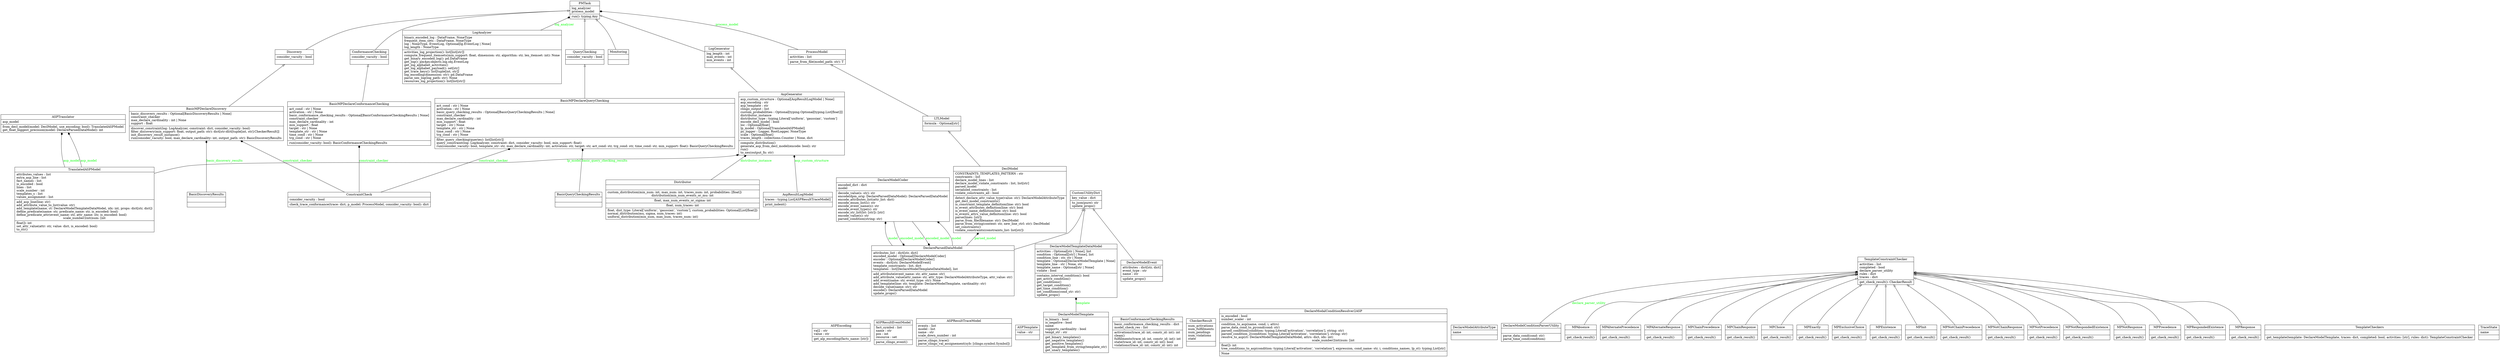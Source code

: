 digraph "classes" {
rankdir=BT
charset="utf-8"
"src.declare4py.pm_tasks.log_generation.asp.asp_utils.asp_encoding.ASPEncoding" [color="black", fontcolor="black", label="{ASPEncoding|val2 : str\lvalue : str\l|get_alp_encoding(facts_name: [str])\l}", shape="record", style="solid"];
"src.declare4py.pm_tasks.log_generation.asp.asp_utils.asp_result_parser.ASPResultEventModel" [color="black", fontcolor="black", label="{ASPResultEventModel|fact_symbol : list\lname : str\lpos : int\lresource : set\l|parse_clingo_event()\l}", shape="record", style="solid"];
"src.declare4py.pm_tasks.log_generation.asp.asp_utils.asp_result_parser.ASPResultTraceModel" [color="black", fontcolor="black", label="{ASPResultTraceModel|events : list\lmodel : list\lname : str\lscale_down_number : int\l|parse_clingo_trace()\lparse_clingo_val_assignement(syb: [clingo.symbol.Symbol])\l}", shape="record", style="solid"];
"src.declare4py.pm_tasks.log_generation.asp.asp_utils.asp_template.ASPTemplate" [color="black", fontcolor="black", label="{ASPTemplate|value : str\l|}", shape="record", style="solid"];
"src.declare4py.pm_tasks.log_generation.asp.asp_translator.asp_translator.ASPTranslator" [color="black", fontcolor="black", label="{ASPTranslator|asp_model\l|from_decl_model(model: DeclModel, use_encoding: bool): TranslatedASPModel\lget_float_biggest_precision(model: DeclareParsedDataModel): int\l}", shape="record", style="solid"];
"src.declare4py.pm_tasks.log_generation.asp.asp_generator.AspGenerator" [color="black", fontcolor="black", label="{AspGenerator|asp_custom_structure : Optional[AspResultLogModel \| None]\lasp_encoding : str\lasp_template : str\lclingo_output : list\lcustom_probabilities : Optional[typing.Optional[typing.List[float]]]\ldistributor_instance\ldistributor_type : typing.Literal['uniform', 'gaussian', 'custom']\lencode_decl_model : bool\lloc : Optional[float]\llp_model : Optional[TranslatedASPModel]\lpy_logger : Logger, RootLogger, NoneType\lscale : Optional[float]\ltraces_length : collections.Counter \| None, dict\l|compute_distribution()\lgenerate_asp_from_decl_model(encode: bool): str\lrun()\lto_xes(output_fn: str)\l}", shape="record", style="solid"];
"src.declare4py.pm_tasks.log_generation.asp.asp_utils.asp_result_parser.AspResultLogModel" [color="black", fontcolor="black", label="{AspResultLogModel|traces : typing.List[ASPResultTraceModel]\l|print_indent()\l}", shape="record", style="solid"];
"src.declare4py.pm_tasks.basic_conformance_check.basic_conformance_checking_results.BasicConformanceCheckingResults" [color="black", fontcolor="black", label="{BasicConformanceCheckingResults|basic_conformance_checking_results : dict\lmodel_check_res : list\l|activations(trace_id: int, constr_id: int): int\lclean()\lfulfillments(trace_id: int, constr_id: int): int\lstate(trace_id: int, constr_id: int): bool\lviolations(trace_id: int, constr_id: int): int\l}", shape="record", style="solid"];
"src.declare4py.pm_tasks.basic_model_discovery.basic_mp_declare_discovery.BasicDiscoveryResults" [color="black", fontcolor="black", label="{BasicDiscoveryResults|\l|}", shape="record", style="solid"];
"src.declare4py.pm_tasks.basic_conformance_check.basic_mp_declare_conformance_checking.BasicMPDeclareConformanceChecking" [color="black", fontcolor="black", label="{BasicMPDeclareConformanceChecking|act_cond : str \| None\lactivation : str \| None\lbasic_conformance_checking_results : Optional[BasicConformanceCheckingResults \| None]\lconstraint_checker\lmax_declare_cardinality : int\lmin_support : float\ltarget : str \| None\ltemplate_str : str \| None\ltime_cond : str \| None\ltrg_cond : str \| None\l|run(consider_vacuity: bool): BasicConformanceCheckingResults\l}", shape="record", style="solid"];
"src.declare4py.pm_tasks.basic_model_discovery.basic_mp_declare_discovery.BasicMPDeclareDiscovery" [color="black", fontcolor="black", label="{BasicMPDeclareDiscovery|basic_discovery_results : Optional[BasicDiscoveryResults \| None]\lconstraint_checker\lmax_declare_cardinality : int \| None\lsupport : float\l|discover_constraint(log: LogAnalyzer, constraint: dict, consider_vacuity: bool)\lfilter_discovery(min_support: float, output_path: str): dict[str:dict[tuple[int, str]:CheckerResult]]\linit_discovery_result_instance()\lrun(consider_vacuity: bool, max_declare_cardinality: int, output_path: str): BasicDiscoveryResults\l}", shape="record", style="solid"];
"src.declare4py.pm_tasks.basic_query_checking.basic_mp_declare_query_checking.BasicMPDeclareQueryChecking" [color="black", fontcolor="black", label="{BasicMPDeclareQueryChecking|act_cond : str \| None\lactivation : str \| None\lbasic_query_checking_results : Optional[BasicQueryCheckingResults \| None]\lconstraint_checker\lmax_declare_cardinality : int\lmin_support : float\ltarget : str \| None\ltemplate_str : str \| None\ltime_cond : str \| None\ltrg_cond : str \| None\l|filter_query_checking(queries): list[list[str]]\lquery_constraint(log: LogAnalyzer, constraint: dict, consider_vacuity: bool, min_support: float)\lrun(consider_vacuity: bool, template_str: str, max_declare_cardinality: int, activation: str, target: str, act_cond: str, trg_cond: str, time_cond: str, min_support: float): BasicQueryCheckingResults\l}", shape="record", style="solid"];
"src.declare4py.pm_tasks.basic_query_checking.basic_mp_declare_query_checking.BasicQueryCheckingResults" [color="black", fontcolor="black", label="{BasicQueryCheckingResults|\l|}", shape="record", style="solid"];
"src.declare4py.utility.template_checkers.checker_result.CheckerResult" [color="black", fontcolor="black", label="{CheckerResult|num_activations\lnum_fulfillments\lnum_pendings\lnum_violations\lstate\l|}", shape="record", style="solid"];
"src.declare4py.pm_tasks.conf_checking.ConformanceChecking" [color="black", fontcolor="black", label="{ConformanceChecking|consider_vacuity : bool\l|}", shape="record", style="solid"];
"src.declare4py.utility.template_checkers.constraint_checker.ConstraintCheck" [color="black", fontcolor="black", label="{ConstraintCheck|consider_vacuity : bool\l|check_trace_conformance(trace: dict, p_model: ProcessModel, consider_vacuity: bool): dict\l}", shape="record", style="solid"];
"src.declare4py.utility.custom_utility_dict.CustomUtilityDict" [color="black", fontcolor="black", label="{CustomUtilityDict|key_value : dict\l|to_json(pure): str\lupdate_props()\l}", shape="record", style="solid"];
"src.declare4py.process_models.decl_model.DeclModel" [color="black", fontcolor="black", label="{DeclModel|CONSTRAINTS_TEMPLATES_PATTERN : str\lconstraints : list\ldeclare_model_lines : list\ldeclare_model_violate_constraints : list, list[str]\lparsed_model\lserialized_constraints : list\lviolate_constraints_all : bool\l|detect_declare_attr_value_type(value: str): DeclareModelAttributeType\lget_decl_model_constraints()\lis_constraint_template_definition(line: str): bool\lis_event_attributes_definition(line: str): bool\lis_event_name_definition(line: str): bool\lis_events_attrs_value_definition(line: str): bool\lparse(lines: [str])\lparse_from_file(filename: str): DeclModel\lparse_from_string(content: str, new_line_ctrl: str): DeclModel\lset_constraints()\lviolate_constraints(constraints_list: list[str])\l}", shape="record", style="solid"];
"src.declare4py.pm_tasks.log_generation.asp.asp_translator.declare_constraint_resolver.DeclareModalConditionResolver2ASP" [color="black", fontcolor="black", label="{DeclareModalConditionResolver2ASP|is_encoded : bool\lnumber_scaler : int\l|condition_to_asp(name, cond, i, attrs)\lparse_data_cond_to_pycond(cond: str)\lparsed_condition(condition: typing.Literal['activation', 'correlation'], string: str)\lparsed_condition_2(condition: typing.Literal['activation', 'correlation'], string: str)\lresolve_to_asp(ct: DeclareModelTemplateDataModel, attrs: dict, idx: int)\lscale_number2int(num: [int | float]): int\ltree_conditions_to_asp(condition: typing.Literal['activation', 'correlation'], expression, cond_name: str, i, conditions_names, lp_st): typing.List[str] | None\l}", shape="record", style="solid"];
"src.declare4py.process_models.decl_model.DeclareModelAttributeType" [color="black", fontcolor="black", label="{DeclareModelAttributeType|name\l|}", shape="record", style="solid"];
"src.declare4py.process_models.decl_model.DeclareModelCoder" [color="black", fontcolor="black", label="{DeclareModelCoder|encoded_dict : dict\lmodel\l|decode_value(s: str): str\lencode(dpm_orig: DeclareParsedDataModel): DeclareParsedDataModel\lencode_attributes_list(attr_list: dict)\lencode_enum_list(s): str\lencode_event_name(s): str\lencode_event_type(s): str\lencode_str_list(lst: [str]): [str]\lencode_value(s): str\lparsed_condition(string: str)\l}", shape="record", style="solid"];
"src.declare4py.process_models.decl_model.DeclareModelConditionParserUtility" [color="black", fontcolor="black", label="{DeclareModelConditionParserUtility|\l|parse_data_cond(cond: str)\lparse_time_cond(condition)\l}", shape="record", style="solid"];
"src.declare4py.process_models.decl_model.DeclareModelEvent" [color="black", fontcolor="black", label="{DeclareModelEvent|attributes : dict[str, dict]\levent_type : str\lname : str\l|update_props()\l}", shape="record", style="solid"];
"src.declare4py.process_models.decl_model.DeclareModelTemplate" [color="black", fontcolor="black", label="{DeclareModelTemplate|is_binary : bool\lis_negative : bool\lname\lsupports_cardinality : bool\ltempl_str : str\l|get_binary_templates()\lget_negative_templates()\lget_positive_templates()\lget_template_from_string(template_str)\lget_unary_templates()\l}", shape="record", style="solid"];
"src.declare4py.process_models.decl_model.DeclareModelTemplateDataModel" [color="black", fontcolor="black", label="{DeclareModelTemplateDataModel|activities : Optional[str \| None], list\lcondition : Optional[[str] \| None], list\lcondition_line : str, str \| None\ltemplate : Optional[DeclareModelTemplate \| None]\ltemplate_line : str \| None, str\ltemplate_name : Optional[str \| None]\lviolate : bool\l|contains_interval_condition(): bool\lget_active_condition()\lget_conditions()\lget_target_condition()\lget_time_condition()\lset_conditions(cond_str: str)\lupdate_props()\l}", shape="record", style="solid"];
"src.declare4py.process_models.decl_model.DeclareParsedDataModel" [color="black", fontcolor="black", label="{DeclareParsedDataModel|attributes_list : dict[str, dict]\lencoded_model : Optional[DeclareModelCoder]\lencoder : Optional[DeclareModelCoder]\levents : dict[str, DeclareModelEvent]\ltemplate_constraints : list, dict\ltemplates : list[DeclareModelTemplateDataModel], list\l|add_attribute(event_name: str, attr_name: str)\ladd_attribute_value(attr_name: str, attr_type: DeclareModelAttributeType, attr_value: str)\ladd_event(name: str, event_type: str): None\ladd_template(line: str, template: DeclareModelTemplate, cardinality: str)\ldecode_value(name: str): str\lencode(): DeclareParsedDataModel\lupdate_props()\l}", shape="record", style="solid"];
"src.declare4py.pm_tasks.discovery.Discovery" [color="black", fontcolor="black", label="{Discovery|consider_vacuity : bool\l|}", shape="record", style="solid"];
"src.declare4py.pm_tasks.log_generation.asp.asp_utils.distribution.Distributor" [color="black", fontcolor="black", label="{Distributor|\l|custom_distribution(min_num: int, max_num: int, traces_num: int, probabilities: [float])\ldistribution(min_num_events_or_mu: int | float, max_num_events_or_sigma: int | float, num_traces: int | float, dist_type: Literal['uniform', 'gaussian', 'custom'], custom_probabilities: Optional[List[float]])\lnormal_distribution(mu, sigma, num_traces: int)\luniform_distribution(min_num, max_num, traces_num: int)\l}", shape="record", style="solid"];
"src.declare4py.process_models.ltl_model.LTLModel" [color="black", fontcolor="black", label="{LTLModel|formula : Optional[str]\l|}", shape="record", style="solid"];
"src.declare4py.pm_tasks.log_analyzer.LogAnalyzer" [color="black", fontcolor="black", label="{LogAnalyzer|binary_encoded_log : DataFrame, NoneType\lfrequent_item_sets : DataFrame, NoneType\llog : NoneType, EventLog, Optional[lg.EventLog \| None]\llog_length : NoneType\l|activities_log_projection(): list[list[str]]\lcompute_frequent_itemsets(min_support: float, dimension: str, algorithm: str, len_itemset: int): None\lget_binary_encoded_log(): pd.DataFrame\lget_log(): pm4py.objects.log.obj.EventLog\lget_log_alphabet_activities()\lget_log_alphabet_payload(): set[str]\lget_trace_keys(): list[tuple[int, str]]\llog_encoding(dimension: str): pd.DataFrame\lparse_xes_log(log_path: str): None\lresources_log_projection(): list[list[str]]\l}", shape="record", style="solid"];
"src.declare4py.pm_tasks.log_generation.log_generator.LogGenerator" [color="black", fontcolor="black", label="{LogGenerator|log_length : int\lmax_events : int\lmin_events : int\l|}", shape="record", style="solid"];
"src.declare4py.utility.template_checkers.template_checker.MPAbsence" [color="black", fontcolor="black", label="{MPAbsence|\l|get_check_result()\l}", shape="record", style="solid"];
"src.declare4py.utility.template_checkers.template_checker.MPAlternatePrecedence" [color="black", fontcolor="black", label="{MPAlternatePrecedence|\l|get_check_result()\l}", shape="record", style="solid"];
"src.declare4py.utility.template_checkers.template_checker.MPAlternateResponse" [color="black", fontcolor="black", label="{MPAlternateResponse|\l|get_check_result()\l}", shape="record", style="solid"];
"src.declare4py.utility.template_checkers.template_checker.MPChainPrecedence" [color="black", fontcolor="black", label="{MPChainPrecedence|\l|get_check_result()\l}", shape="record", style="solid"];
"src.declare4py.utility.template_checkers.template_checker.MPChainResponse" [color="black", fontcolor="black", label="{MPChainResponse|\l|get_check_result()\l}", shape="record", style="solid"];
"src.declare4py.utility.template_checkers.template_checker.MPChoice" [color="black", fontcolor="black", label="{MPChoice|\l|get_check_result()\l}", shape="record", style="solid"];
"src.declare4py.utility.template_checkers.template_checker.MPExactly" [color="black", fontcolor="black", label="{MPExactly|\l|get_check_result()\l}", shape="record", style="solid"];
"src.declare4py.utility.template_checkers.template_checker.MPExclusiveChoice" [color="black", fontcolor="black", label="{MPExclusiveChoice|\l|get_check_result()\l}", shape="record", style="solid"];
"src.declare4py.utility.template_checkers.template_checker.MPExistence" [color="black", fontcolor="black", label="{MPExistence|\l|get_check_result()\l}", shape="record", style="solid"];
"src.declare4py.utility.template_checkers.template_checker.MPInit" [color="black", fontcolor="black", label="{MPInit|\l|get_check_result()\l}", shape="record", style="solid"];
"src.declare4py.utility.template_checkers.template_checker.MPNotChainPrecedence" [color="black", fontcolor="black", label="{MPNotChainPrecedence|\l|get_check_result()\l}", shape="record", style="solid"];
"src.declare4py.utility.template_checkers.template_checker.MPNotChainResponse" [color="black", fontcolor="black", label="{MPNotChainResponse|\l|get_check_result()\l}", shape="record", style="solid"];
"src.declare4py.utility.template_checkers.template_checker.MPNotPrecedence" [color="black", fontcolor="black", label="{MPNotPrecedence|\l|get_check_result()\l}", shape="record", style="solid"];
"src.declare4py.utility.template_checkers.template_checker.MPNotRespondedExistence" [color="black", fontcolor="black", label="{MPNotRespondedExistence|\l|get_check_result()\l}", shape="record", style="solid"];
"src.declare4py.utility.template_checkers.template_checker.MPNotResponse" [color="black", fontcolor="black", label="{MPNotResponse|\l|get_check_result()\l}", shape="record", style="solid"];
"src.declare4py.utility.template_checkers.template_checker.MPPrecedence" [color="black", fontcolor="black", label="{MPPrecedence|\l|get_check_result()\l}", shape="record", style="solid"];
"src.declare4py.utility.template_checkers.template_checker.MPRespondedExistence" [color="black", fontcolor="black", label="{MPRespondedExistence|\l|get_check_result()\l}", shape="record", style="solid"];
"src.declare4py.utility.template_checkers.template_checker.MPResponse" [color="black", fontcolor="black", label="{MPResponse|\l|get_check_result()\l}", shape="record", style="solid"];
"src.declare4py.pm_tasks.monitoring.Monitoring" [color="black", fontcolor="black", label="{Monitoring|\l|}", shape="record", style="solid"];
"src.declare4py.pm_tasks.pm_task.PMTask" [color="black", fontcolor="black", label="{PMTask|log_analyzer\lprocess_model\l|run(): typing.Any\l}", shape="record", style="solid"];
"src.declare4py.process_models.process_model.ProcessModel" [color="black", fontcolor="black", label="{ProcessModel|activities : list\l|parse_from_file(model_path: str): T\l}", shape="record", style="solid"];
"src.declare4py.pm_tasks.query_checking.QueryChecking" [color="black", fontcolor="black", label="{QueryChecking|consider_vacuity : bool\l|}", shape="record", style="solid"];
"src.declare4py.utility.template_checkers.template_checker.TemplateCheckers" [color="black", fontcolor="black", label="{TemplateCheckers|\l|get_template(template: DeclareModelTemplate, traces: dict, completed: bool, activities: [str], rules: dict): TemplateConstraintChecker\l}", shape="record", style="solid"];
"src.declare4py.utility.template_checkers.template_checker.TemplateConstraintChecker" [color="black", fontcolor="black", label="{TemplateConstraintChecker|activities : list\lcompleted : bool\ldeclare_parser_utility\lrules : dict\ltraces : dict\l|get_check_result(): CheckerResult\l}", shape="record", style="solid"];
"src.declare4py.utility.trace_states.TraceState" [color="black", fontcolor="black", label="{TraceState|name\l|}", shape="record", style="solid"];
"src.declare4py.pm_tasks.log_generation.asp.asp_translator.asp_translator.TranslatedASPModel" [color="black", fontcolor="black", label="{TranslatedASPModel|attributes_values : list\lextra_asp_line : list\lfact_names : list\lis_encoded : bool\llines : list\lscale_number : int\ltemplates_s : list\lvalues_assignment : list\l|add_asp_line(line: str)\ladd_attribute_value_to_list(value: str)\ladd_template(name, ct: DeclareModelTemplateDataModel, idx: int, props: dict[str, dict])\ldefine_predicate(name: str, predicate_name: str, is_encoded: bool)\ldefine_predicate_attr(event_name: str, attr_name: str, is_encoded: bool)\lscale_number2int(num: [int | float]): int\lset_attr_value(attr: str, value: dict, is_encoded: bool)\lto_str()\l}", shape="record", style="solid"];
"src.declare4py.pm_tasks.basic_conformance_check.basic_mp_declare_conformance_checking.BasicMPDeclareConformanceChecking" -> "src.declare4py.pm_tasks.conf_checking.ConformanceChecking" [arrowhead="empty", arrowtail="none"];
"src.declare4py.pm_tasks.basic_model_discovery.basic_mp_declare_discovery.BasicMPDeclareDiscovery" -> "src.declare4py.pm_tasks.discovery.Discovery" [arrowhead="empty", arrowtail="none"];
"src.declare4py.pm_tasks.basic_query_checking.basic_mp_declare_query_checking.BasicMPDeclareQueryChecking" -> "src.declare4py.pm_tasks.query_checking.QueryChecking" [arrowhead="empty", arrowtail="none"];
"src.declare4py.pm_tasks.conf_checking.ConformanceChecking" -> "src.declare4py.pm_tasks.pm_task.PMTask" [arrowhead="empty", arrowtail="none"];
"src.declare4py.pm_tasks.discovery.Discovery" -> "src.declare4py.pm_tasks.pm_task.PMTask" [arrowhead="empty", arrowtail="none"];
"src.declare4py.pm_tasks.log_generation.asp.asp_generator.AspGenerator" -> "src.declare4py.pm_tasks.log_generation.log_generator.LogGenerator" [arrowhead="empty", arrowtail="none"];
"src.declare4py.pm_tasks.log_generation.log_generator.LogGenerator" -> "src.declare4py.pm_tasks.pm_task.PMTask" [arrowhead="empty", arrowtail="none"];
"src.declare4py.pm_tasks.monitoring.Monitoring" -> "src.declare4py.pm_tasks.pm_task.PMTask" [arrowhead="empty", arrowtail="none"];
"src.declare4py.pm_tasks.query_checking.QueryChecking" -> "src.declare4py.pm_tasks.pm_task.PMTask" [arrowhead="empty", arrowtail="none"];
"src.declare4py.process_models.decl_model.DeclModel" -> "src.declare4py.process_models.ltl_model.LTLModel" [arrowhead="empty", arrowtail="none"];
"src.declare4py.process_models.decl_model.DeclareModelEvent" -> "src.declare4py.utility.custom_utility_dict.CustomUtilityDict" [arrowhead="empty", arrowtail="none"];
"src.declare4py.process_models.decl_model.DeclareModelTemplateDataModel" -> "src.declare4py.utility.custom_utility_dict.CustomUtilityDict" [arrowhead="empty", arrowtail="none"];
"src.declare4py.process_models.decl_model.DeclareParsedDataModel" -> "src.declare4py.utility.custom_utility_dict.CustomUtilityDict" [arrowhead="empty", arrowtail="none"];
"src.declare4py.process_models.ltl_model.LTLModel" -> "src.declare4py.process_models.process_model.ProcessModel" [arrowhead="empty", arrowtail="none"];
"src.declare4py.utility.template_checkers.template_checker.MPAbsence" -> "src.declare4py.utility.template_checkers.template_checker.TemplateConstraintChecker" [arrowhead="empty", arrowtail="none"];
"src.declare4py.utility.template_checkers.template_checker.MPAlternatePrecedence" -> "src.declare4py.utility.template_checkers.template_checker.TemplateConstraintChecker" [arrowhead="empty", arrowtail="none"];
"src.declare4py.utility.template_checkers.template_checker.MPAlternateResponse" -> "src.declare4py.utility.template_checkers.template_checker.TemplateConstraintChecker" [arrowhead="empty", arrowtail="none"];
"src.declare4py.utility.template_checkers.template_checker.MPChainPrecedence" -> "src.declare4py.utility.template_checkers.template_checker.TemplateConstraintChecker" [arrowhead="empty", arrowtail="none"];
"src.declare4py.utility.template_checkers.template_checker.MPChainResponse" -> "src.declare4py.utility.template_checkers.template_checker.TemplateConstraintChecker" [arrowhead="empty", arrowtail="none"];
"src.declare4py.utility.template_checkers.template_checker.MPChoice" -> "src.declare4py.utility.template_checkers.template_checker.TemplateConstraintChecker" [arrowhead="empty", arrowtail="none"];
"src.declare4py.utility.template_checkers.template_checker.MPExactly" -> "src.declare4py.utility.template_checkers.template_checker.TemplateConstraintChecker" [arrowhead="empty", arrowtail="none"];
"src.declare4py.utility.template_checkers.template_checker.MPExclusiveChoice" -> "src.declare4py.utility.template_checkers.template_checker.TemplateConstraintChecker" [arrowhead="empty", arrowtail="none"];
"src.declare4py.utility.template_checkers.template_checker.MPExistence" -> "src.declare4py.utility.template_checkers.template_checker.TemplateConstraintChecker" [arrowhead="empty", arrowtail="none"];
"src.declare4py.utility.template_checkers.template_checker.MPInit" -> "src.declare4py.utility.template_checkers.template_checker.TemplateConstraintChecker" [arrowhead="empty", arrowtail="none"];
"src.declare4py.utility.template_checkers.template_checker.MPNotChainPrecedence" -> "src.declare4py.utility.template_checkers.template_checker.TemplateConstraintChecker" [arrowhead="empty", arrowtail="none"];
"src.declare4py.utility.template_checkers.template_checker.MPNotChainResponse" -> "src.declare4py.utility.template_checkers.template_checker.TemplateConstraintChecker" [arrowhead="empty", arrowtail="none"];
"src.declare4py.utility.template_checkers.template_checker.MPNotPrecedence" -> "src.declare4py.utility.template_checkers.template_checker.TemplateConstraintChecker" [arrowhead="empty", arrowtail="none"];
"src.declare4py.utility.template_checkers.template_checker.MPNotRespondedExistence" -> "src.declare4py.utility.template_checkers.template_checker.TemplateConstraintChecker" [arrowhead="empty", arrowtail="none"];
"src.declare4py.utility.template_checkers.template_checker.MPNotResponse" -> "src.declare4py.utility.template_checkers.template_checker.TemplateConstraintChecker" [arrowhead="empty", arrowtail="none"];
"src.declare4py.utility.template_checkers.template_checker.MPPrecedence" -> "src.declare4py.utility.template_checkers.template_checker.TemplateConstraintChecker" [arrowhead="empty", arrowtail="none"];
"src.declare4py.utility.template_checkers.template_checker.MPRespondedExistence" -> "src.declare4py.utility.template_checkers.template_checker.TemplateConstraintChecker" [arrowhead="empty", arrowtail="none"];
"src.declare4py.utility.template_checkers.template_checker.MPResponse" -> "src.declare4py.utility.template_checkers.template_checker.TemplateConstraintChecker" [arrowhead="empty", arrowtail="none"];
"src.declare4py.pm_tasks.basic_model_discovery.basic_mp_declare_discovery.BasicDiscoveryResults" -> "src.declare4py.pm_tasks.basic_model_discovery.basic_mp_declare_discovery.BasicMPDeclareDiscovery" [arrowhead="diamond", arrowtail="none", fontcolor="green", label="basic_discovery_results", style="solid"];
"src.declare4py.pm_tasks.basic_query_checking.basic_mp_declare_query_checking.BasicQueryCheckingResults" -> "src.declare4py.pm_tasks.basic_query_checking.basic_mp_declare_query_checking.BasicMPDeclareQueryChecking" [arrowhead="diamond", arrowtail="none", fontcolor="green", label="basic_query_checking_results", style="solid"];
"src.declare4py.pm_tasks.log_analyzer.LogAnalyzer" -> "src.declare4py.pm_tasks.pm_task.PMTask" [arrowhead="diamond", arrowtail="none", fontcolor="green", label="log_analyzer", style="solid"];
"src.declare4py.pm_tasks.log_generation.asp.asp_translator.asp_translator.TranslatedASPModel" -> "src.declare4py.pm_tasks.log_generation.asp.asp_generator.AspGenerator" [arrowhead="diamond", arrowtail="none", fontcolor="green", label="lp_model", style="solid"];
"src.declare4py.pm_tasks.log_generation.asp.asp_translator.asp_translator.TranslatedASPModel" -> "src.declare4py.pm_tasks.log_generation.asp.asp_translator.asp_translator.ASPTranslator" [arrowhead="diamond", arrowtail="none", fontcolor="green", label="asp_model", style="solid"];
"src.declare4py.pm_tasks.log_generation.asp.asp_translator.asp_translator.TranslatedASPModel" -> "src.declare4py.pm_tasks.log_generation.asp.asp_translator.asp_translator.ASPTranslator" [arrowhead="diamond", arrowtail="none", fontcolor="green", label="asp_model", style="solid"];
"src.declare4py.pm_tasks.log_generation.asp.asp_utils.asp_result_parser.AspResultLogModel" -> "src.declare4py.pm_tasks.log_generation.asp.asp_generator.AspGenerator" [arrowhead="diamond", arrowtail="none", fontcolor="green", label="asp_custom_structure", style="solid"];
"src.declare4py.pm_tasks.log_generation.asp.asp_utils.distribution.Distributor" -> "src.declare4py.pm_tasks.log_generation.asp.asp_generator.AspGenerator" [arrowhead="diamond", arrowtail="none", fontcolor="green", label="distributor_instance", style="solid"];
"src.declare4py.process_models.decl_model.DeclareModelCoder" -> "src.declare4py.process_models.decl_model.DeclareParsedDataModel" [arrowhead="diamond", arrowtail="none", fontcolor="green", label="encoded_model", style="solid"];
"src.declare4py.process_models.decl_model.DeclareModelCoder" -> "src.declare4py.process_models.decl_model.DeclareParsedDataModel" [arrowhead="diamond", arrowtail="none", fontcolor="green", label="encoded_model", style="solid"];
"src.declare4py.process_models.decl_model.DeclareModelConditionParserUtility" -> "src.declare4py.utility.template_checkers.template_checker.TemplateConstraintChecker" [arrowhead="diamond", arrowtail="none", fontcolor="green", label="declare_parser_utility", style="solid"];
"src.declare4py.process_models.decl_model.DeclareModelTemplate" -> "src.declare4py.process_models.decl_model.DeclareModelTemplateDataModel" [arrowhead="diamond", arrowtail="none", fontcolor="green", label="template", style="solid"];
"src.declare4py.process_models.decl_model.DeclareParsedDataModel" -> "src.declare4py.process_models.decl_model.DeclModel" [arrowhead="diamond", arrowtail="none", fontcolor="green", label="parsed_model", style="solid"];
"src.declare4py.process_models.decl_model.DeclareParsedDataModel" -> "src.declare4py.process_models.decl_model.DeclareModelCoder" [arrowhead="diamond", arrowtail="none", fontcolor="green", label="model", style="solid"];
"src.declare4py.process_models.decl_model.DeclareParsedDataModel" -> "src.declare4py.process_models.decl_model.DeclareModelCoder" [arrowhead="diamond", arrowtail="none", fontcolor="green", label="model", style="solid"];
"src.declare4py.process_models.process_model.ProcessModel" -> "src.declare4py.pm_tasks.pm_task.PMTask" [arrowhead="diamond", arrowtail="none", fontcolor="green", label="process_model", style="solid"];
"src.declare4py.utility.template_checkers.constraint_checker.ConstraintCheck" -> "src.declare4py.pm_tasks.basic_conformance_check.basic_mp_declare_conformance_checking.BasicMPDeclareConformanceChecking" [arrowhead="diamond", arrowtail="none", fontcolor="green", label="constraint_checker", style="solid"];
"src.declare4py.utility.template_checkers.constraint_checker.ConstraintCheck" -> "src.declare4py.pm_tasks.basic_model_discovery.basic_mp_declare_discovery.BasicMPDeclareDiscovery" [arrowhead="diamond", arrowtail="none", fontcolor="green", label="constraint_checker", style="solid"];
"src.declare4py.utility.template_checkers.constraint_checker.ConstraintCheck" -> "src.declare4py.pm_tasks.basic_query_checking.basic_mp_declare_query_checking.BasicMPDeclareQueryChecking" [arrowhead="diamond", arrowtail="none", fontcolor="green", label="constraint_checker", style="solid"];
}
